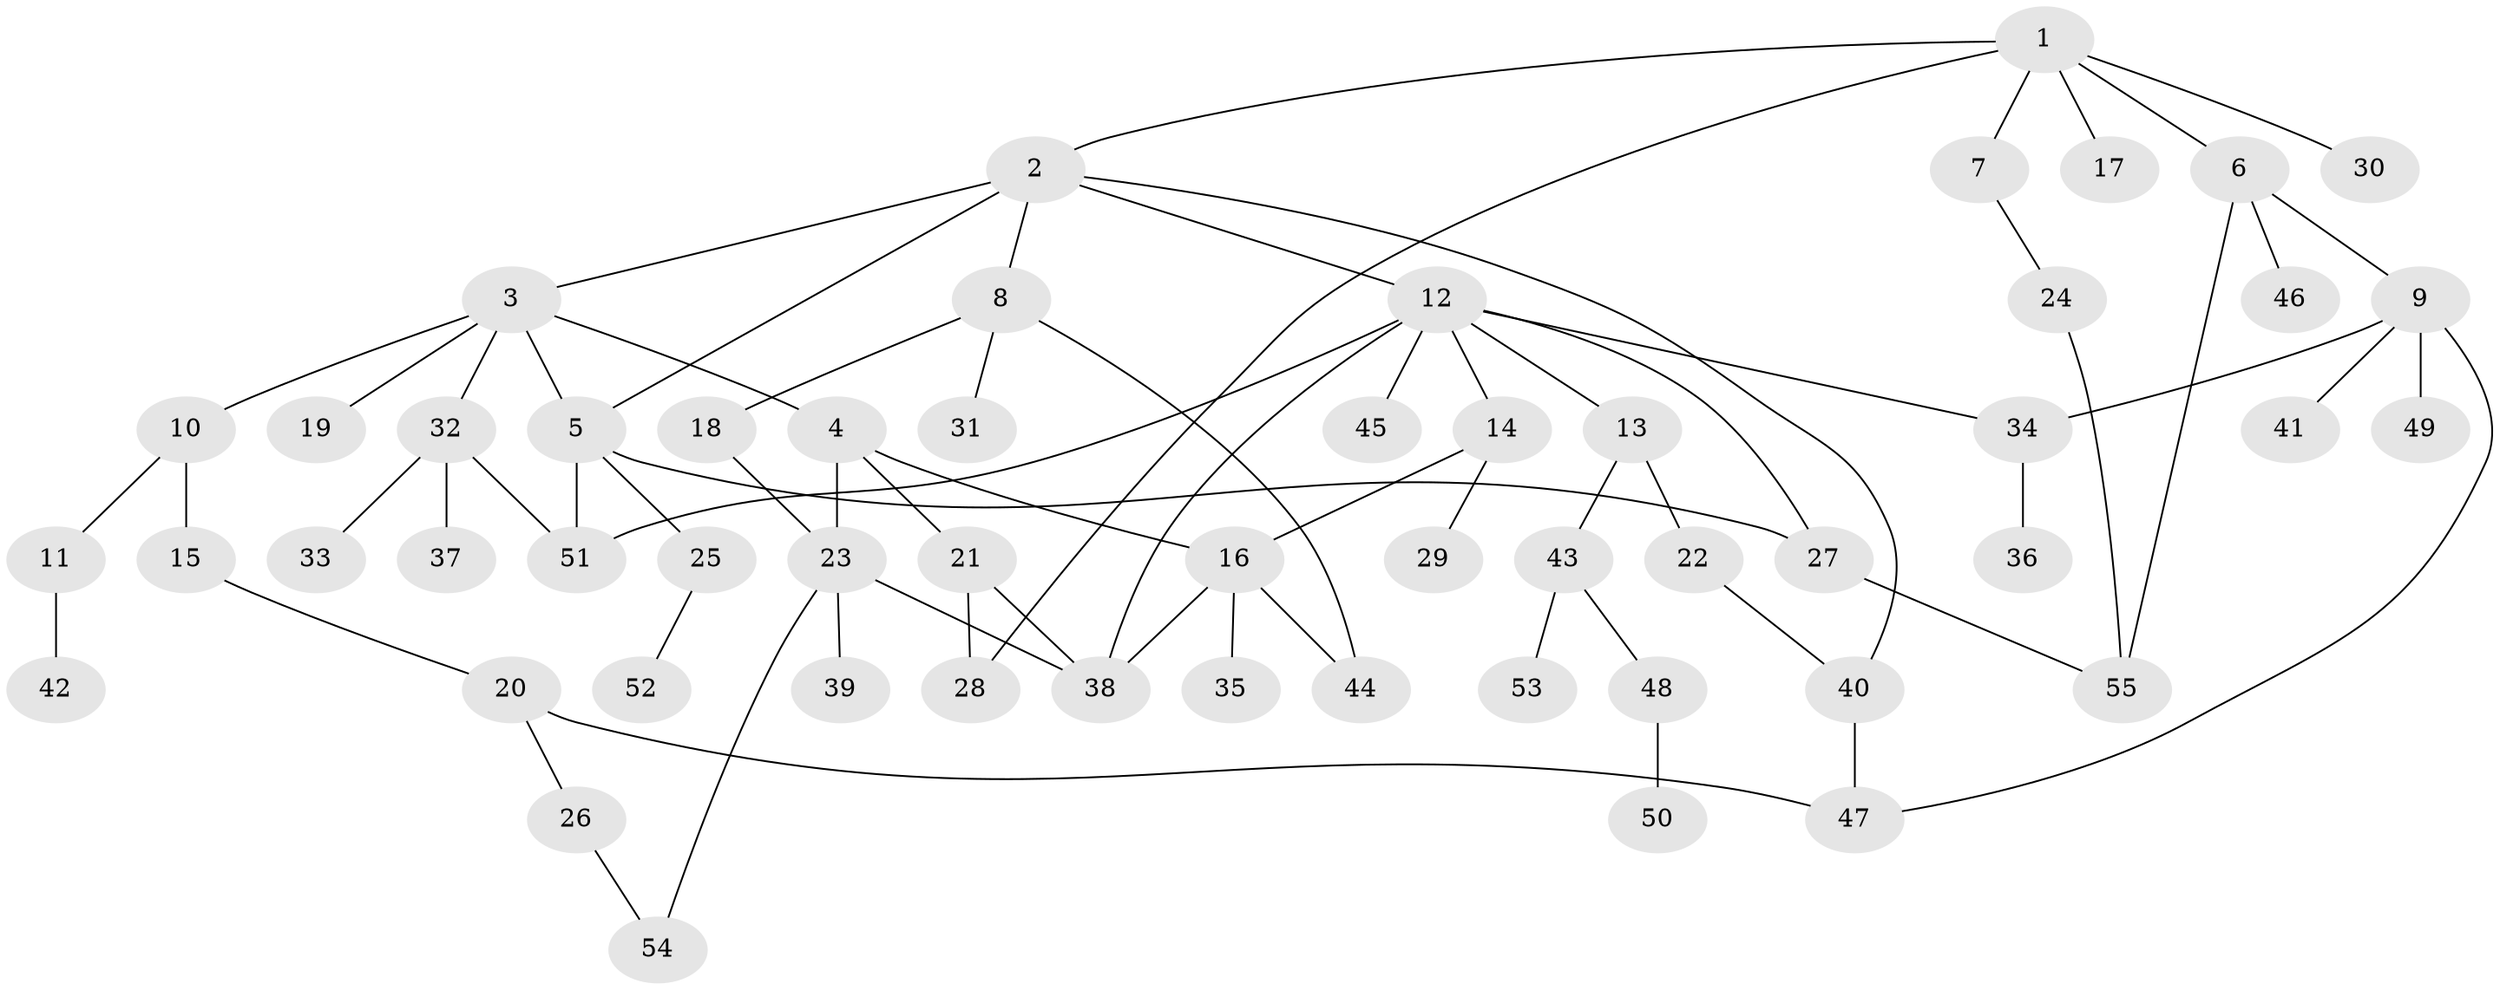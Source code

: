 // coarse degree distribution, {8: 0.05405405405405406, 6: 0.05405405405405406, 7: 0.02702702702702703, 2: 0.10810810810810811, 4: 0.08108108108108109, 3: 0.1891891891891892, 1: 0.43243243243243246, 9: 0.02702702702702703, 5: 0.02702702702702703}
// Generated by graph-tools (version 1.1) at 2025/51/02/27/25 19:51:36]
// undirected, 55 vertices, 72 edges
graph export_dot {
graph [start="1"]
  node [color=gray90,style=filled];
  1;
  2;
  3;
  4;
  5;
  6;
  7;
  8;
  9;
  10;
  11;
  12;
  13;
  14;
  15;
  16;
  17;
  18;
  19;
  20;
  21;
  22;
  23;
  24;
  25;
  26;
  27;
  28;
  29;
  30;
  31;
  32;
  33;
  34;
  35;
  36;
  37;
  38;
  39;
  40;
  41;
  42;
  43;
  44;
  45;
  46;
  47;
  48;
  49;
  50;
  51;
  52;
  53;
  54;
  55;
  1 -- 2;
  1 -- 6;
  1 -- 7;
  1 -- 17;
  1 -- 28;
  1 -- 30;
  2 -- 3;
  2 -- 5;
  2 -- 8;
  2 -- 12;
  2 -- 40;
  3 -- 4;
  3 -- 10;
  3 -- 19;
  3 -- 32;
  3 -- 5;
  4 -- 21;
  4 -- 16;
  4 -- 23;
  5 -- 25;
  5 -- 27;
  5 -- 51;
  6 -- 9;
  6 -- 46;
  6 -- 55;
  7 -- 24;
  8 -- 18;
  8 -- 31;
  8 -- 44;
  9 -- 34;
  9 -- 41;
  9 -- 49;
  9 -- 47;
  10 -- 11;
  10 -- 15;
  11 -- 42;
  12 -- 13;
  12 -- 14;
  12 -- 45;
  12 -- 34;
  12 -- 51;
  12 -- 38;
  12 -- 27;
  13 -- 22;
  13 -- 43;
  14 -- 16;
  14 -- 29;
  15 -- 20;
  16 -- 35;
  16 -- 44;
  16 -- 38;
  18 -- 23;
  20 -- 26;
  20 -- 47;
  21 -- 38;
  21 -- 28;
  22 -- 40;
  23 -- 38;
  23 -- 39;
  23 -- 54;
  24 -- 55;
  25 -- 52;
  26 -- 54;
  27 -- 55;
  32 -- 33;
  32 -- 37;
  32 -- 51;
  34 -- 36;
  40 -- 47;
  43 -- 48;
  43 -- 53;
  48 -- 50;
}
